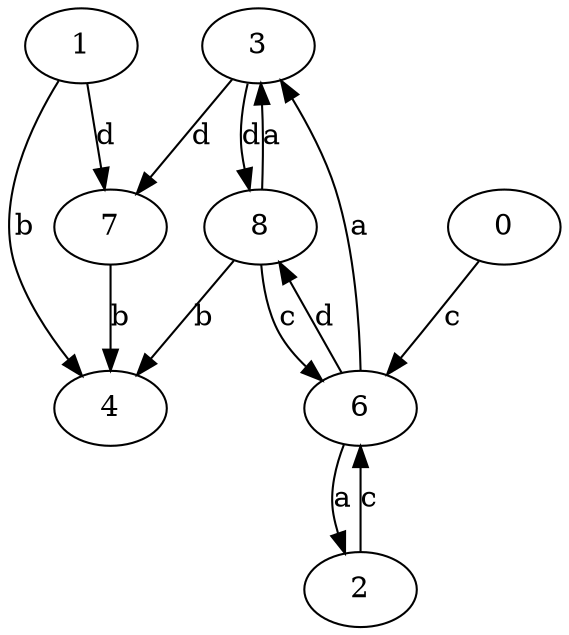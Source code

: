 strict digraph  {
1;
2;
3;
4;
6;
0;
7;
8;
1 -> 4  [label=b];
1 -> 7  [label=d];
2 -> 6  [label=c];
3 -> 7  [label=d];
3 -> 8  [label=d];
6 -> 2  [label=a];
6 -> 3  [label=a];
6 -> 8  [label=d];
0 -> 6  [label=c];
7 -> 4  [label=b];
8 -> 3  [label=a];
8 -> 4  [label=b];
8 -> 6  [label=c];
}
